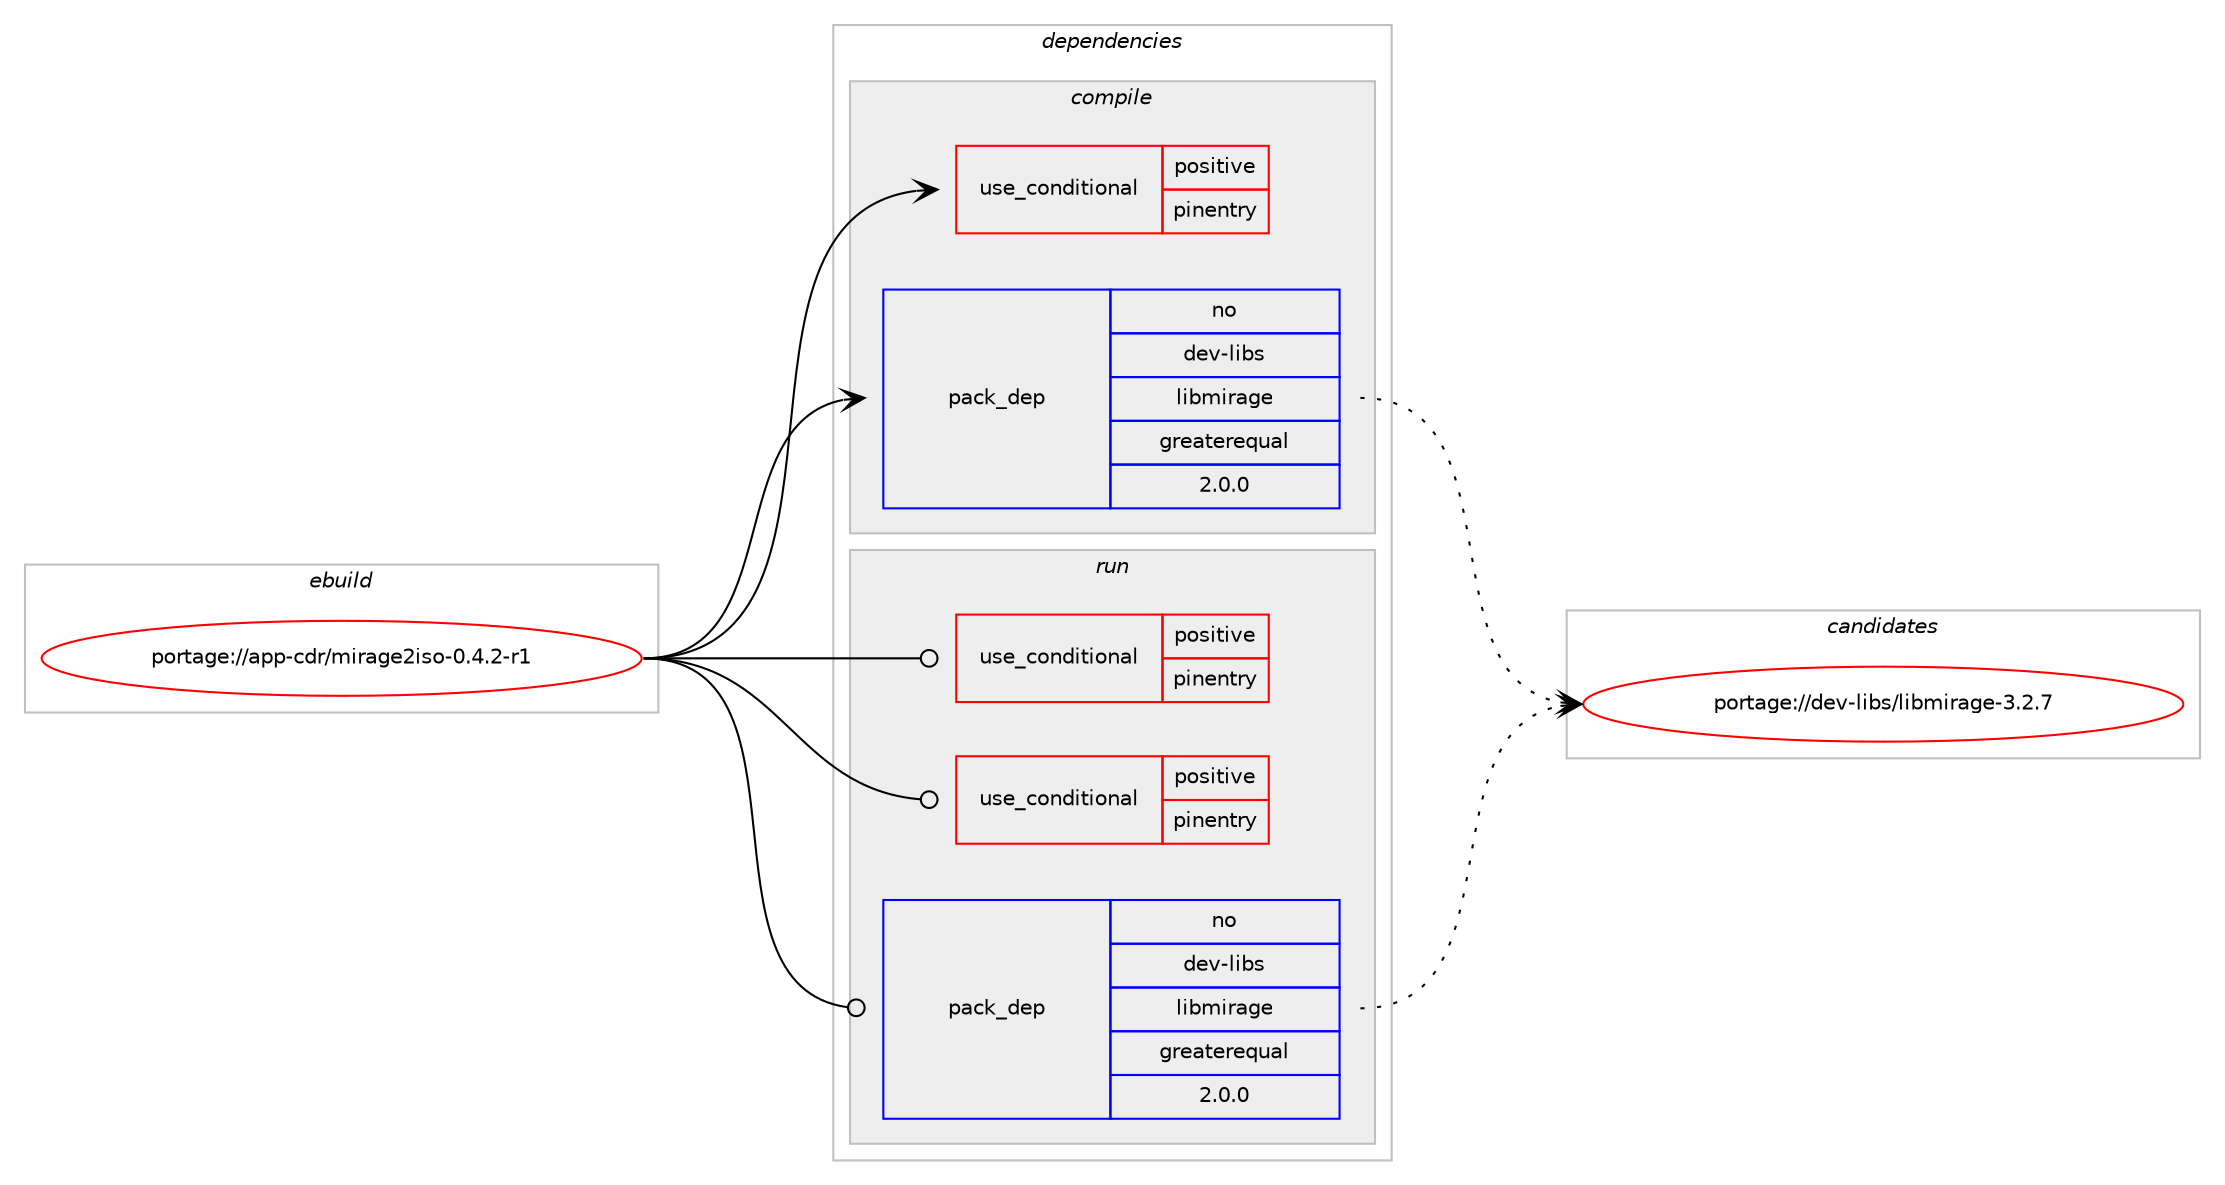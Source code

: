 digraph prolog {

# *************
# Graph options
# *************

newrank=true;
concentrate=true;
compound=true;
graph [rankdir=LR,fontname=Helvetica,fontsize=10,ranksep=1.5];#, ranksep=2.5, nodesep=0.2];
edge  [arrowhead=vee];
node  [fontname=Helvetica,fontsize=10];

# **********
# The ebuild
# **********

subgraph cluster_leftcol {
color=gray;
rank=same;
label=<<i>ebuild</i>>;
id [label="portage://app-cdr/mirage2iso-0.4.2-r1", color=red, width=4, href="../app-cdr/mirage2iso-0.4.2-r1.svg"];
}

# ****************
# The dependencies
# ****************

subgraph cluster_midcol {
color=gray;
label=<<i>dependencies</i>>;
subgraph cluster_compile {
fillcolor="#eeeeee";
style=filled;
label=<<i>compile</i>>;
subgraph cond2806 {
dependency4363 [label=<<TABLE BORDER="0" CELLBORDER="1" CELLSPACING="0" CELLPADDING="4"><TR><TD ROWSPAN="3" CELLPADDING="10">use_conditional</TD></TR><TR><TD>positive</TD></TR><TR><TD>pinentry</TD></TR></TABLE>>, shape=none, color=red];
# *** BEGIN UNKNOWN DEPENDENCY TYPE (TODO) ***
# dependency4363 -> package_dependency(portage://app-cdr/mirage2iso-0.4.2-r1,install,no,dev-libs,libassuan,none,[,,],[slot(0),equal],[])
# *** END UNKNOWN DEPENDENCY TYPE (TODO) ***

}
id:e -> dependency4363:w [weight=20,style="solid",arrowhead="vee"];
# *** BEGIN UNKNOWN DEPENDENCY TYPE (TODO) ***
# id -> package_dependency(portage://app-cdr/mirage2iso-0.4.2-r1,install,no,dev-libs,glib,none,[,,],[slot(2),equal],[])
# *** END UNKNOWN DEPENDENCY TYPE (TODO) ***

subgraph pack1501 {
dependency4364 [label=<<TABLE BORDER="0" CELLBORDER="1" CELLSPACING="0" CELLPADDING="4" WIDTH="220"><TR><TD ROWSPAN="6" CELLPADDING="30">pack_dep</TD></TR><TR><TD WIDTH="110">no</TD></TR><TR><TD>dev-libs</TD></TR><TR><TD>libmirage</TD></TR><TR><TD>greaterequal</TD></TR><TR><TD>2.0.0</TD></TR></TABLE>>, shape=none, color=blue];
}
id:e -> dependency4364:w [weight=20,style="solid",arrowhead="vee"];
}
subgraph cluster_compileandrun {
fillcolor="#eeeeee";
style=filled;
label=<<i>compile and run</i>>;
}
subgraph cluster_run {
fillcolor="#eeeeee";
style=filled;
label=<<i>run</i>>;
subgraph cond2807 {
dependency4365 [label=<<TABLE BORDER="0" CELLBORDER="1" CELLSPACING="0" CELLPADDING="4"><TR><TD ROWSPAN="3" CELLPADDING="10">use_conditional</TD></TR><TR><TD>positive</TD></TR><TR><TD>pinentry</TD></TR></TABLE>>, shape=none, color=red];
# *** BEGIN UNKNOWN DEPENDENCY TYPE (TODO) ***
# dependency4365 -> package_dependency(portage://app-cdr/mirage2iso-0.4.2-r1,run,no,app-crypt,pinentry,none,[,,],[],[])
# *** END UNKNOWN DEPENDENCY TYPE (TODO) ***

}
id:e -> dependency4365:w [weight=20,style="solid",arrowhead="odot"];
subgraph cond2808 {
dependency4366 [label=<<TABLE BORDER="0" CELLBORDER="1" CELLSPACING="0" CELLPADDING="4"><TR><TD ROWSPAN="3" CELLPADDING="10">use_conditional</TD></TR><TR><TD>positive</TD></TR><TR><TD>pinentry</TD></TR></TABLE>>, shape=none, color=red];
# *** BEGIN UNKNOWN DEPENDENCY TYPE (TODO) ***
# dependency4366 -> package_dependency(portage://app-cdr/mirage2iso-0.4.2-r1,run,no,dev-libs,libassuan,none,[,,],[slot(0),equal],[])
# *** END UNKNOWN DEPENDENCY TYPE (TODO) ***

}
id:e -> dependency4366:w [weight=20,style="solid",arrowhead="odot"];
# *** BEGIN UNKNOWN DEPENDENCY TYPE (TODO) ***
# id -> package_dependency(portage://app-cdr/mirage2iso-0.4.2-r1,run,no,dev-libs,glib,none,[,,],[slot(2),equal],[])
# *** END UNKNOWN DEPENDENCY TYPE (TODO) ***

subgraph pack1502 {
dependency4367 [label=<<TABLE BORDER="0" CELLBORDER="1" CELLSPACING="0" CELLPADDING="4" WIDTH="220"><TR><TD ROWSPAN="6" CELLPADDING="30">pack_dep</TD></TR><TR><TD WIDTH="110">no</TD></TR><TR><TD>dev-libs</TD></TR><TR><TD>libmirage</TD></TR><TR><TD>greaterequal</TD></TR><TR><TD>2.0.0</TD></TR></TABLE>>, shape=none, color=blue];
}
id:e -> dependency4367:w [weight=20,style="solid",arrowhead="odot"];
}
}

# **************
# The candidates
# **************

subgraph cluster_choices {
rank=same;
color=gray;
label=<<i>candidates</i>>;

subgraph choice1501 {
color=black;
nodesep=1;
choice1001011184510810598115471081059810910511497103101455146504655 [label="portage://dev-libs/libmirage-3.2.7", color=red, width=4,href="../dev-libs/libmirage-3.2.7.svg"];
dependency4364:e -> choice1001011184510810598115471081059810910511497103101455146504655:w [style=dotted,weight="100"];
}
subgraph choice1502 {
color=black;
nodesep=1;
choice1001011184510810598115471081059810910511497103101455146504655 [label="portage://dev-libs/libmirage-3.2.7", color=red, width=4,href="../dev-libs/libmirage-3.2.7.svg"];
dependency4367:e -> choice1001011184510810598115471081059810910511497103101455146504655:w [style=dotted,weight="100"];
}
}

}
